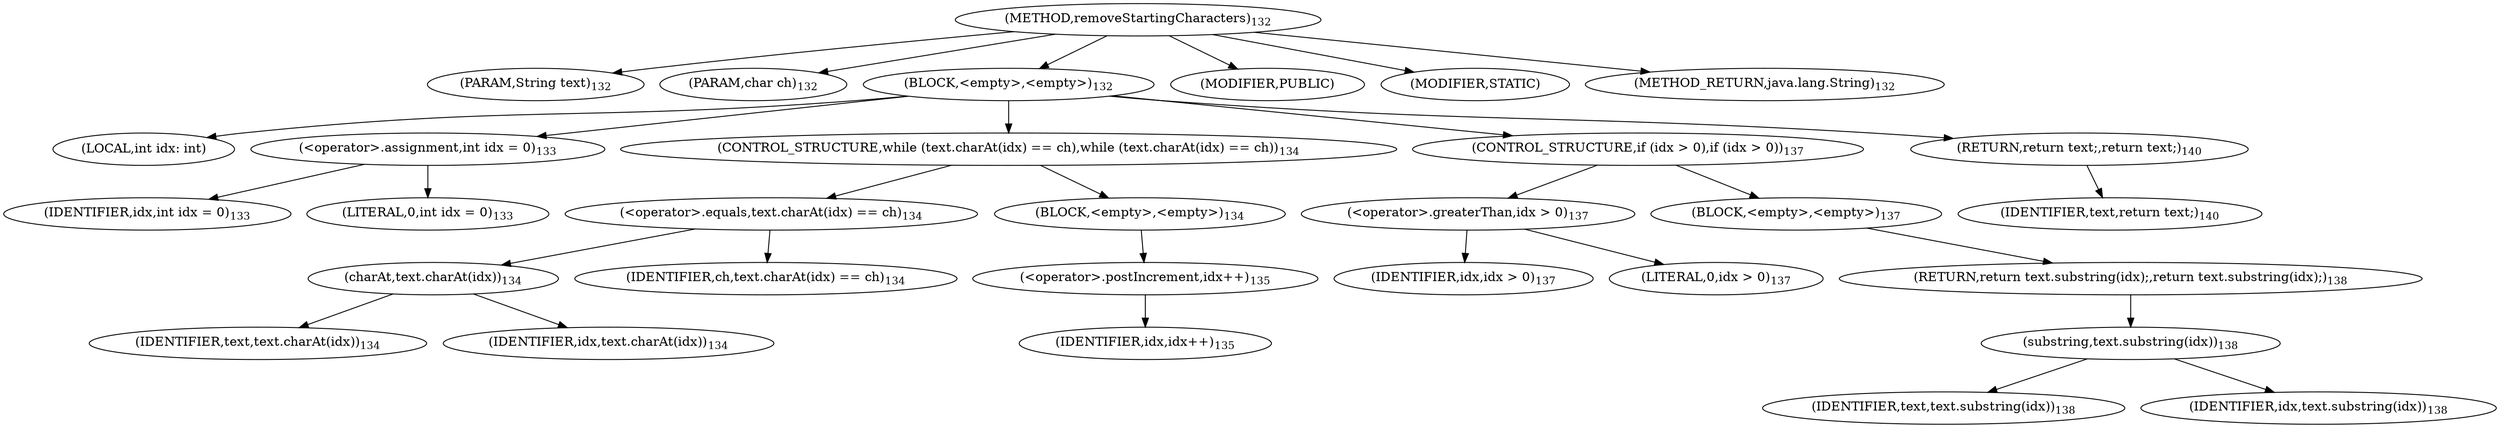digraph "removeStartingCharacters" {  
"254" [label = <(METHOD,removeStartingCharacters)<SUB>132</SUB>> ]
"255" [label = <(PARAM,String text)<SUB>132</SUB>> ]
"256" [label = <(PARAM,char ch)<SUB>132</SUB>> ]
"257" [label = <(BLOCK,&lt;empty&gt;,&lt;empty&gt;)<SUB>132</SUB>> ]
"258" [label = <(LOCAL,int idx: int)> ]
"259" [label = <(&lt;operator&gt;.assignment,int idx = 0)<SUB>133</SUB>> ]
"260" [label = <(IDENTIFIER,idx,int idx = 0)<SUB>133</SUB>> ]
"261" [label = <(LITERAL,0,int idx = 0)<SUB>133</SUB>> ]
"262" [label = <(CONTROL_STRUCTURE,while (text.charAt(idx) == ch),while (text.charAt(idx) == ch))<SUB>134</SUB>> ]
"263" [label = <(&lt;operator&gt;.equals,text.charAt(idx) == ch)<SUB>134</SUB>> ]
"264" [label = <(charAt,text.charAt(idx))<SUB>134</SUB>> ]
"265" [label = <(IDENTIFIER,text,text.charAt(idx))<SUB>134</SUB>> ]
"266" [label = <(IDENTIFIER,idx,text.charAt(idx))<SUB>134</SUB>> ]
"267" [label = <(IDENTIFIER,ch,text.charAt(idx) == ch)<SUB>134</SUB>> ]
"268" [label = <(BLOCK,&lt;empty&gt;,&lt;empty&gt;)<SUB>134</SUB>> ]
"269" [label = <(&lt;operator&gt;.postIncrement,idx++)<SUB>135</SUB>> ]
"270" [label = <(IDENTIFIER,idx,idx++)<SUB>135</SUB>> ]
"271" [label = <(CONTROL_STRUCTURE,if (idx &gt; 0),if (idx &gt; 0))<SUB>137</SUB>> ]
"272" [label = <(&lt;operator&gt;.greaterThan,idx &gt; 0)<SUB>137</SUB>> ]
"273" [label = <(IDENTIFIER,idx,idx &gt; 0)<SUB>137</SUB>> ]
"274" [label = <(LITERAL,0,idx &gt; 0)<SUB>137</SUB>> ]
"275" [label = <(BLOCK,&lt;empty&gt;,&lt;empty&gt;)<SUB>137</SUB>> ]
"276" [label = <(RETURN,return text.substring(idx);,return text.substring(idx);)<SUB>138</SUB>> ]
"277" [label = <(substring,text.substring(idx))<SUB>138</SUB>> ]
"278" [label = <(IDENTIFIER,text,text.substring(idx))<SUB>138</SUB>> ]
"279" [label = <(IDENTIFIER,idx,text.substring(idx))<SUB>138</SUB>> ]
"280" [label = <(RETURN,return text;,return text;)<SUB>140</SUB>> ]
"281" [label = <(IDENTIFIER,text,return text;)<SUB>140</SUB>> ]
"282" [label = <(MODIFIER,PUBLIC)> ]
"283" [label = <(MODIFIER,STATIC)> ]
"284" [label = <(METHOD_RETURN,java.lang.String)<SUB>132</SUB>> ]
  "254" -> "255" 
  "254" -> "256" 
  "254" -> "257" 
  "254" -> "282" 
  "254" -> "283" 
  "254" -> "284" 
  "257" -> "258" 
  "257" -> "259" 
  "257" -> "262" 
  "257" -> "271" 
  "257" -> "280" 
  "259" -> "260" 
  "259" -> "261" 
  "262" -> "263" 
  "262" -> "268" 
  "263" -> "264" 
  "263" -> "267" 
  "264" -> "265" 
  "264" -> "266" 
  "268" -> "269" 
  "269" -> "270" 
  "271" -> "272" 
  "271" -> "275" 
  "272" -> "273" 
  "272" -> "274" 
  "275" -> "276" 
  "276" -> "277" 
  "277" -> "278" 
  "277" -> "279" 
  "280" -> "281" 
}
